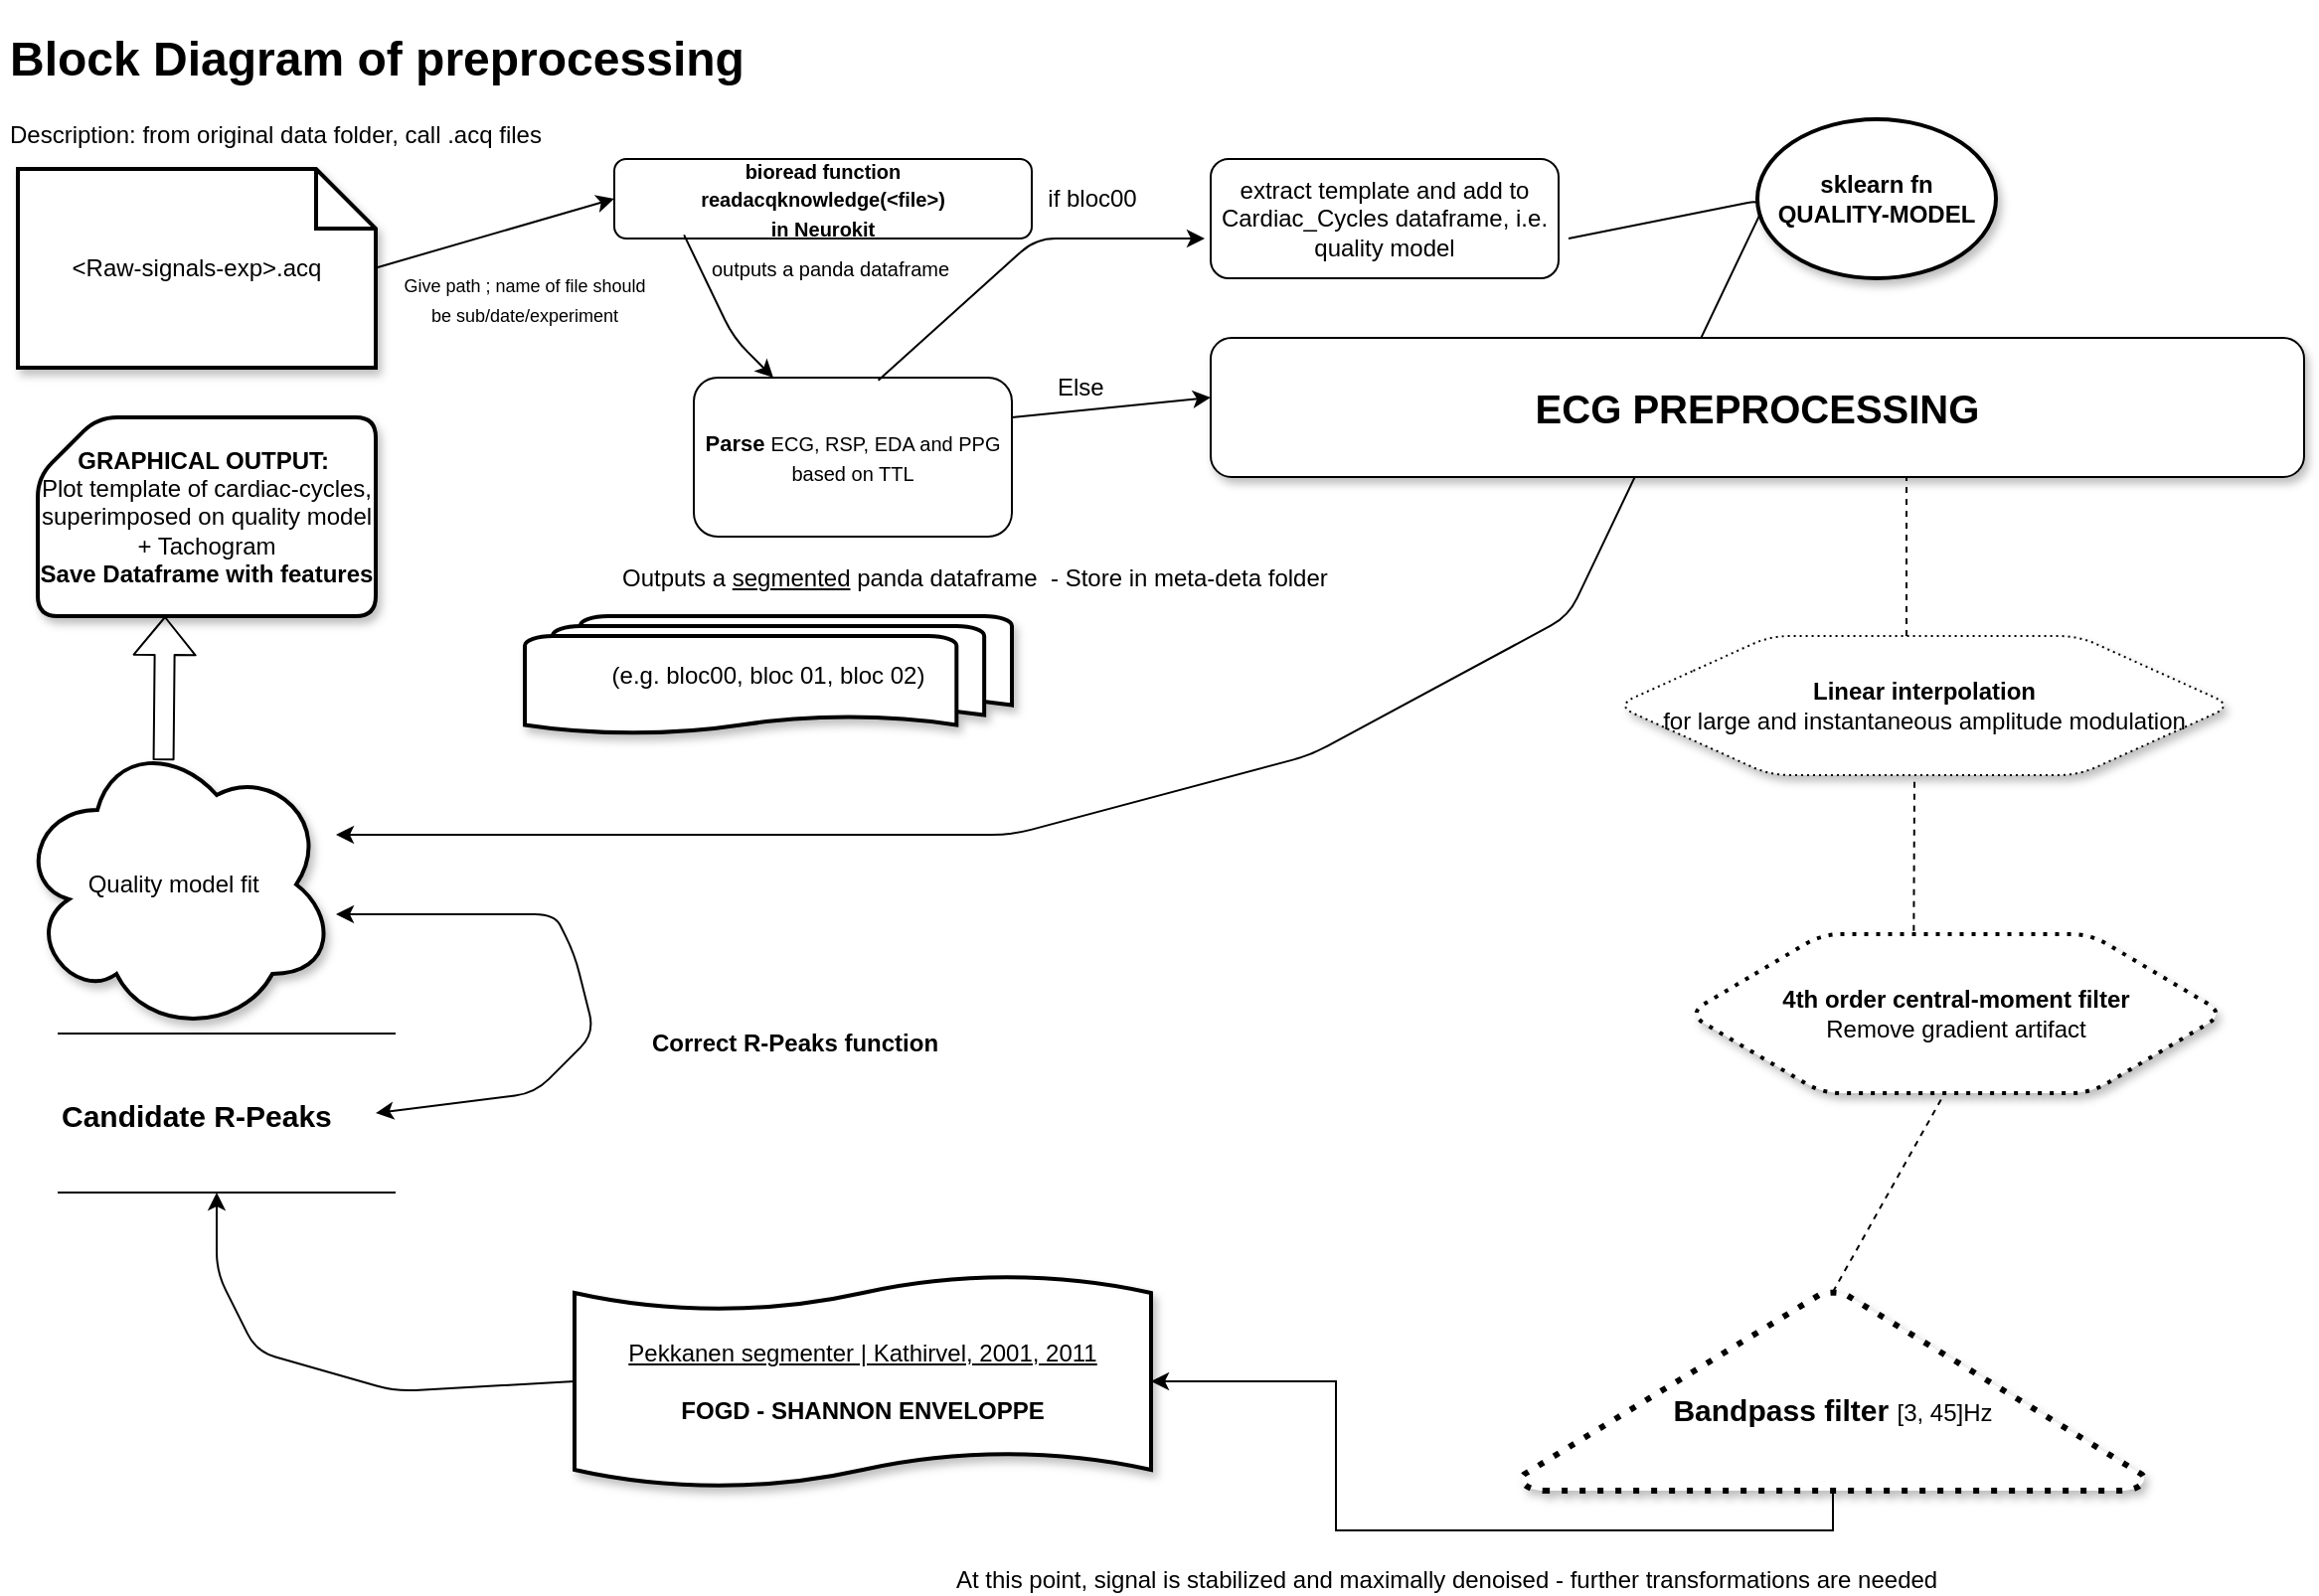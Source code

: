 <mxGraphModel dx="786" dy="582" grid="1" gridSize="10" guides="1" tooltips="1" connect="1" arrows="1" fold="1" page="1" pageScale="1" pageWidth="1169" pageHeight="827" background="#ffffff"><root><mxCell id="0"/><mxCell id="1" parent="0"/><mxCell id="59" value="" style="endArrow=classic;html=1;" parent="1" edge="1"><mxGeometry width="50" height="50" relative="1" as="geometry"><mxPoint x="790" y="120" as="sourcePoint"/><mxPoint x="170" y="420" as="targetPoint"/><Array as="points"><mxPoint x="890" y="100"/><mxPoint x="790" y="310"/><mxPoint x="660" y="380"/><mxPoint x="510" y="420"/></Array></mxGeometry></mxCell><mxCell id="8" value="" style="endArrow=classic;html=1;entryX=0;entryY=0.5;exitX=1;exitY=0.5;" parent="1" target="9" edge="1"><mxGeometry width="50" height="50" relative="1" as="geometry"><mxPoint x="190.588" y="134.588" as="sourcePoint"/><mxPoint x="360" y="140" as="targetPoint"/></mxGeometry></mxCell><mxCell id="9" value="&lt;div&gt;&lt;span style=&quot;font-size: 10px&quot;&gt;&lt;b&gt;bioread function&lt;/b&gt;&lt;/span&gt;&lt;/div&gt;&lt;b&gt;&lt;font style=&quot;font-size: 10px&quot;&gt;readacqknowledge(&amp;lt;file&amp;gt;)&lt;/font&gt;&lt;/b&gt;&lt;div&gt;&lt;span style=&quot;font-size: 10px&quot;&gt;&lt;b&gt;in Neurokit&lt;/b&gt;&lt;/span&gt;&lt;/div&gt;" style="rounded=1;whiteSpace=wrap;html=1;" parent="1" vertex="1"><mxGeometry x="310" y="80" width="210" height="40" as="geometry"/></mxCell><mxCell id="10" value="&lt;font&gt;&lt;b&gt;&lt;font style=&quot;font-size: 11px&quot;&gt;Parse &lt;/font&gt;&lt;/b&gt;&lt;span style=&quot;font-size: 10px&quot;&gt;ECG, RSP, EDA and PPG based on TTL&lt;/span&gt;&lt;/font&gt;" style="rounded=1;whiteSpace=wrap;html=1;" parent="1" vertex="1"><mxGeometry x="350" y="190" width="160" height="80" as="geometry"/></mxCell><mxCell id="12" value="" style="endArrow=classic;html=1;exitX=0.167;exitY=0.954;exitPerimeter=0;entryX=0.25;entryY=0;" parent="1" source="9" target="10" edge="1"><mxGeometry width="50" height="50" relative="1" as="geometry"><mxPoint x="270" y="250" as="sourcePoint"/><mxPoint x="405.571" y="200.143" as="targetPoint"/><Array as="points"><mxPoint x="370" y="170"/></Array></mxGeometry></mxCell><mxCell id="13" value="" style="endArrow=classic;html=1;exitX=0.58;exitY=0.017;exitPerimeter=0;" parent="1" source="10" edge="1"><mxGeometry width="50" height="50" relative="1" as="geometry"><mxPoint x="479.25" y="170" as="sourcePoint"/><mxPoint x="607" y="120" as="targetPoint"/><Array as="points"><mxPoint x="522" y="120"/></Array></mxGeometry></mxCell><mxCell id="21" value="if bloc00" style="text;html=1;resizable=0;points=[];align=center;verticalAlign=middle;labelBackgroundColor=#ffffff;" parent="13" vertex="1" connectable="0"><mxGeometry x="0.002" y="-19" relative="1" as="geometry"><mxPoint x="23" y="-41" as="offset"/></mxGeometry></mxCell><mxCell id="14" value="" style="endArrow=classic;html=1;exitX=1;exitY=0.25;" parent="1" source="10" edge="1"><mxGeometry width="50" height="50" relative="1" as="geometry"><mxPoint x="524.429" y="191" as="sourcePoint"/><mxPoint x="610" y="200" as="targetPoint"/></mxGeometry></mxCell><mxCell id="15" value="extract template and add to Cardiac_Cycles dataframe, i.e. quality model" style="rounded=1;whiteSpace=wrap;html=1;" parent="1" vertex="1"><mxGeometry x="610" y="80" width="175" height="60" as="geometry"/></mxCell><mxCell id="16" value="&lt;h1&gt;Block Diagram of preprocessing&lt;/h1&gt;&lt;p&gt;Description: from original data folder, call .acq files&lt;/p&gt;" style="text;html=1;strokeColor=none;fillColor=none;spacing=5;spacingTop=-20;whiteSpace=wrap;overflow=hidden;rounded=0;" parent="1" vertex="1"><mxGeometry x="1" y="10" width="479" height="80" as="geometry"/></mxCell><mxCell id="17" value="&lt;font style=&quot;font-size: 9px&quot;&gt;Give path ; name of file should be sub/date/experiment&lt;/font&gt;" style="text;html=1;strokeColor=none;fillColor=none;align=center;verticalAlign=middle;whiteSpace=wrap;rounded=0;" parent="1" vertex="1"><mxGeometry x="200" y="140" width="130" height="20" as="geometry"/></mxCell><mxCell id="18" value="&lt;font style=&quot;font-size: 10px&quot;&gt;outputs a panda dataframe&lt;/font&gt;" style="text;html=1;resizable=0;points=[];autosize=1;align=left;verticalAlign=top;spacingTop=-4;" parent="1" vertex="1"><mxGeometry x="357" y="125" width="130" height="20" as="geometry"/></mxCell><mxCell id="26" value="Else" style="text;html=1;resizable=0;points=[];autosize=1;align=left;verticalAlign=top;spacingTop=-4;" parent="1" vertex="1"><mxGeometry x="531" y="185" width="40" height="10" as="geometry"/></mxCell><mxCell id="27" value="&lt;b&gt;&lt;font style=&quot;font-size: 20px&quot;&gt;ECG PREPROCESSING&lt;/font&gt;&lt;/b&gt;" style="rounded=1;whiteSpace=wrap;html=1;gradientColor=#ffffff;shadow=1;" parent="1" vertex="1"><mxGeometry x="610" y="170" width="550" height="70" as="geometry"/></mxCell><mxCell id="31" value="" style="endArrow=none;dashed=1;html=1;" parent="1" edge="1"><mxGeometry width="50" height="50" relative="1" as="geometry"><mxPoint x="960" y="320" as="sourcePoint"/><mxPoint x="960" y="240" as="targetPoint"/></mxGeometry></mxCell><mxCell id="32" value="&lt;b&gt;Linear interpolation&lt;/b&gt;&lt;div&gt; for large and instantaneous amplitude modulation&lt;/div&gt;" style="shape=hexagon;perimeter=hexagonPerimeter2;whiteSpace=wrap;html=1;shadow=1;dashed=1;dashPattern=1 2;gradientColor=#ffffff;rounded=1;comic=0;" parent="1" vertex="1"><mxGeometry x="814" y="320" width="310" height="70" as="geometry"/></mxCell><mxCell id="34" value="" style="endArrow=none;dashed=1;html=1;exitX=0.421;exitY=-0.021;exitPerimeter=0;" parent="1" source="38" edge="1"><mxGeometry width="50" height="50" relative="1" as="geometry"><mxPoint x="880" y="470" as="sourcePoint"/><mxPoint x="964" y="393" as="targetPoint"/></mxGeometry></mxCell><mxCell id="37" value="" style="endArrow=none;dashed=1;html=1;entryX=0.476;entryY=1.015;entryPerimeter=0;exitX=0.5;exitY=0;exitPerimeter=0;" parent="1" source="45" target="38" edge="1"><mxGeometry width="50" height="50" relative="1" as="geometry"><mxPoint x="881.176" y="653.412" as="sourcePoint"/><mxPoint x="910" y="550" as="targetPoint"/></mxGeometry></mxCell><mxCell id="38" value="&lt;b&gt;4th order central-moment filter&lt;/b&gt;&lt;div&gt;Remove gradient artifact&lt;/div&gt;" style="shape=hexagon;perimeter=hexagonPerimeter2;whiteSpace=wrap;html=1;shadow=1;dashed=1;dashPattern=1 2;gradientColor=#ffffff;rounded=1;strokeWidth=2;" parent="1" vertex="1"><mxGeometry x="850" y="470" width="270" height="80" as="geometry"/></mxCell><mxCell id="43" style="edgeStyle=orthogonalEdgeStyle;rounded=0;html=1;exitX=0;exitY=0.5;entryX=0;entryY=0.5;jettySize=auto;orthogonalLoop=1;" parent="1" source="27" target="27" edge="1"><mxGeometry relative="1" as="geometry"/></mxCell><mxCell id="49" style="edgeStyle=orthogonalEdgeStyle;rounded=0;html=1;exitX=0.5;exitY=1;exitPerimeter=0;jettySize=auto;orthogonalLoop=1;" parent="1" source="45" target="48" edge="1"><mxGeometry relative="1" as="geometry"/></mxCell><mxCell id="45" value="&lt;div&gt;&lt;b style=&quot;font-size: 15px&quot;&gt;&lt;br&gt;&lt;/b&gt;&lt;/div&gt;&lt;b style=&quot;font-size: 15px&quot;&gt;Bandpass filter&amp;nbsp;&lt;/b&gt;&lt;span&gt;[3, 45]Hz&lt;/span&gt;" style="shape=mxgraph.flowchart.extract_or_measurement;whiteSpace=wrap;html=1;fillColor=#ffffff;strokeColor=#000000;strokeWidth=3;shadow=1;dashed=1;dashPattern=1 2;" parent="1" vertex="1"><mxGeometry x="766" y="650" width="314" height="100" as="geometry"/></mxCell><mxCell id="48" value="&lt;u&gt;Pekkanen segmenter | Kathirvel, 2001, 2011&lt;/u&gt;&lt;div&gt;&lt;br&gt;&lt;/div&gt;&lt;div&gt;&lt;b&gt;FOGD - SHANNON ENVELOPPE&lt;/b&gt;&lt;/div&gt;" style="shape=mxgraph.flowchart.paper_tape;whiteSpace=wrap;html=1;fillColor=#ffffff;strokeColor=#000000;strokeWidth=2;shadow=1;gradientColor=#ffffff;gradientDirection=east;" parent="1" vertex="1"><mxGeometry x="290" y="640" width="290" height="110" as="geometry"/></mxCell><mxCell id="50" value="At this point, signal is stabilized and maximally denoised - further transformations are needed" style="text;html=1;resizable=0;points=[];autosize=1;align=left;verticalAlign=top;spacingTop=-4;" parent="1" vertex="1"><mxGeometry x="480" y="785" width="510" height="10" as="geometry"/></mxCell><mxCell id="51" value="&lt;span style=&quot;letter-spacing: 0px&quot;&gt;(e.g. bloc00, bloc 01, bloc 02)&lt;/span&gt;" style="shape=mxgraph.flowchart.multi-document;whiteSpace=wrap;html=1;fillColor=#ffffff;strokeColor=#000000;strokeWidth=2;rounded=1;shadow=1;comic=0;" parent="1" vertex="1"><mxGeometry x="265" y="310" width="245" height="60" as="geometry"/></mxCell><mxCell id="53" value="&lt;span&gt;Outputs a&amp;nbsp;&lt;/span&gt;&lt;u&gt;segmented&lt;/u&gt;&lt;span&gt;&amp;nbsp;panda dataframe&amp;nbsp; - Store in meta-deta folder&lt;/span&gt;" style="text;html=1;resizable=0;points=[];autosize=1;align=left;verticalAlign=top;spacingTop=-4;" parent="1" vertex="1"><mxGeometry x="312" y="281" width="370" height="10" as="geometry"/></mxCell><mxCell id="55" value="" style="endArrow=classic;html=1;exitX=0;exitY=0.5;exitPerimeter=0;" parent="1" source="48" edge="1"><mxGeometry width="50" height="50" relative="1" as="geometry"><mxPoint x="141" y="675" as="sourcePoint"/><mxPoint x="110" y="600" as="targetPoint"/><Array as="points"><mxPoint x="200" y="700"/><mxPoint x="130" y="680"/><mxPoint x="110" y="640"/></Array></mxGeometry></mxCell><mxCell id="57" value="&lt;span&gt;&amp;lt;Raw-signals-exp&amp;gt;.acq&lt;/span&gt;" style="shape=note;whiteSpace=wrap;html=1;rounded=1;shadow=1;comic=0;strokeWidth=2;gradientColor=#ffffff;" parent="1" vertex="1"><mxGeometry x="10" y="85" width="180" height="100" as="geometry"/></mxCell><mxCell id="60" value="&lt;div&gt;&lt;b&gt;sklearn fn&lt;/b&gt;&lt;/div&gt;&lt;b&gt;QUALITY-MODEL&lt;/b&gt;" style="ellipse;whiteSpace=wrap;html=1;rounded=1;shadow=1;comic=0;strokeWidth=2;gradientColor=#ffffff;" parent="1" vertex="1"><mxGeometry x="885" y="60" width="120" height="80" as="geometry"/></mxCell><mxCell id="62" value="" style="endArrow=none;html=1;" parent="1" edge="1"><mxGeometry width="50" height="50" relative="1" as="geometry"><mxPoint x="30" y="600" as="sourcePoint"/><mxPoint x="200" y="600" as="targetPoint"/></mxGeometry></mxCell><mxCell id="63" value="" style="endArrow=none;html=1;" parent="1" edge="1"><mxGeometry width="50" height="50" relative="1" as="geometry"><mxPoint x="30" y="520" as="sourcePoint"/><mxPoint x="200" y="520" as="targetPoint"/></mxGeometry></mxCell><mxCell id="64" value="&lt;b&gt;&lt;font style=&quot;font-size: 15px&quot;&gt;Candidate R-Peaks&lt;/font&gt;&lt;/b&gt;" style="text;html=1;resizable=0;points=[];autosize=1;align=left;verticalAlign=top;spacingTop=-4;" parent="1" vertex="1"><mxGeometry x="30" y="550" width="150" height="20" as="geometry"/></mxCell><mxCell id="66" value="" style="endArrow=classic;startArrow=classic;html=1;" parent="1" edge="1"><mxGeometry width="50" height="50" relative="1" as="geometry"><mxPoint x="190" y="560" as="sourcePoint"/><mxPoint x="170" y="460" as="targetPoint"/><Array as="points"><mxPoint x="270" y="550"/><mxPoint x="300" y="520"/><mxPoint x="290" y="480"/><mxPoint x="280" y="460"/></Array></mxGeometry></mxCell><mxCell id="69" value="&lt;b&gt;Correct R-Peaks function&lt;/b&gt;" style="text;html=1;resizable=0;points=[];autosize=1;align=left;verticalAlign=top;spacingTop=-4;" parent="1" vertex="1"><mxGeometry x="327" y="515" width="160" height="10" as="geometry"/></mxCell><mxCell id="70" value="Quality model fit&amp;nbsp;" style="ellipse;shape=cloud;whiteSpace=wrap;html=1;rounded=1;shadow=1;comic=0;strokeWidth=2;gradientColor=#ffffff;" parent="1" vertex="1"><mxGeometry x="10" y="370" width="160" height="150" as="geometry"/></mxCell><mxCell id="71" value="" style="shape=flexArrow;endArrow=classic;html=1;fillColor=#ffffff;exitX=0.458;exitY=0.084;exitPerimeter=0;" parent="1" source="70" edge="1"><mxGeometry width="50" height="50" relative="1" as="geometry"><mxPoint x="50" y="380" as="sourcePoint"/><mxPoint x="84" y="310" as="targetPoint"/></mxGeometry></mxCell><mxCell id="73" value="&lt;b&gt;GRAPHICAL OUTPUT:&amp;nbsp;&lt;/b&gt;&lt;div&gt;Plot template of cardiac-cycles, superimposed on quality model + Tachogram&lt;/div&gt;&lt;div&gt;&lt;b&gt;Save Dataframe with features&lt;/b&gt;&lt;/div&gt;" style="shape=card;whiteSpace=wrap;html=1;rounded=1;shadow=1;comic=0;strokeWidth=2;gradientColor=#ffffff;" parent="1" vertex="1"><mxGeometry x="20" y="210" width="170" height="100" as="geometry"/></mxCell></root></mxGraphModel>